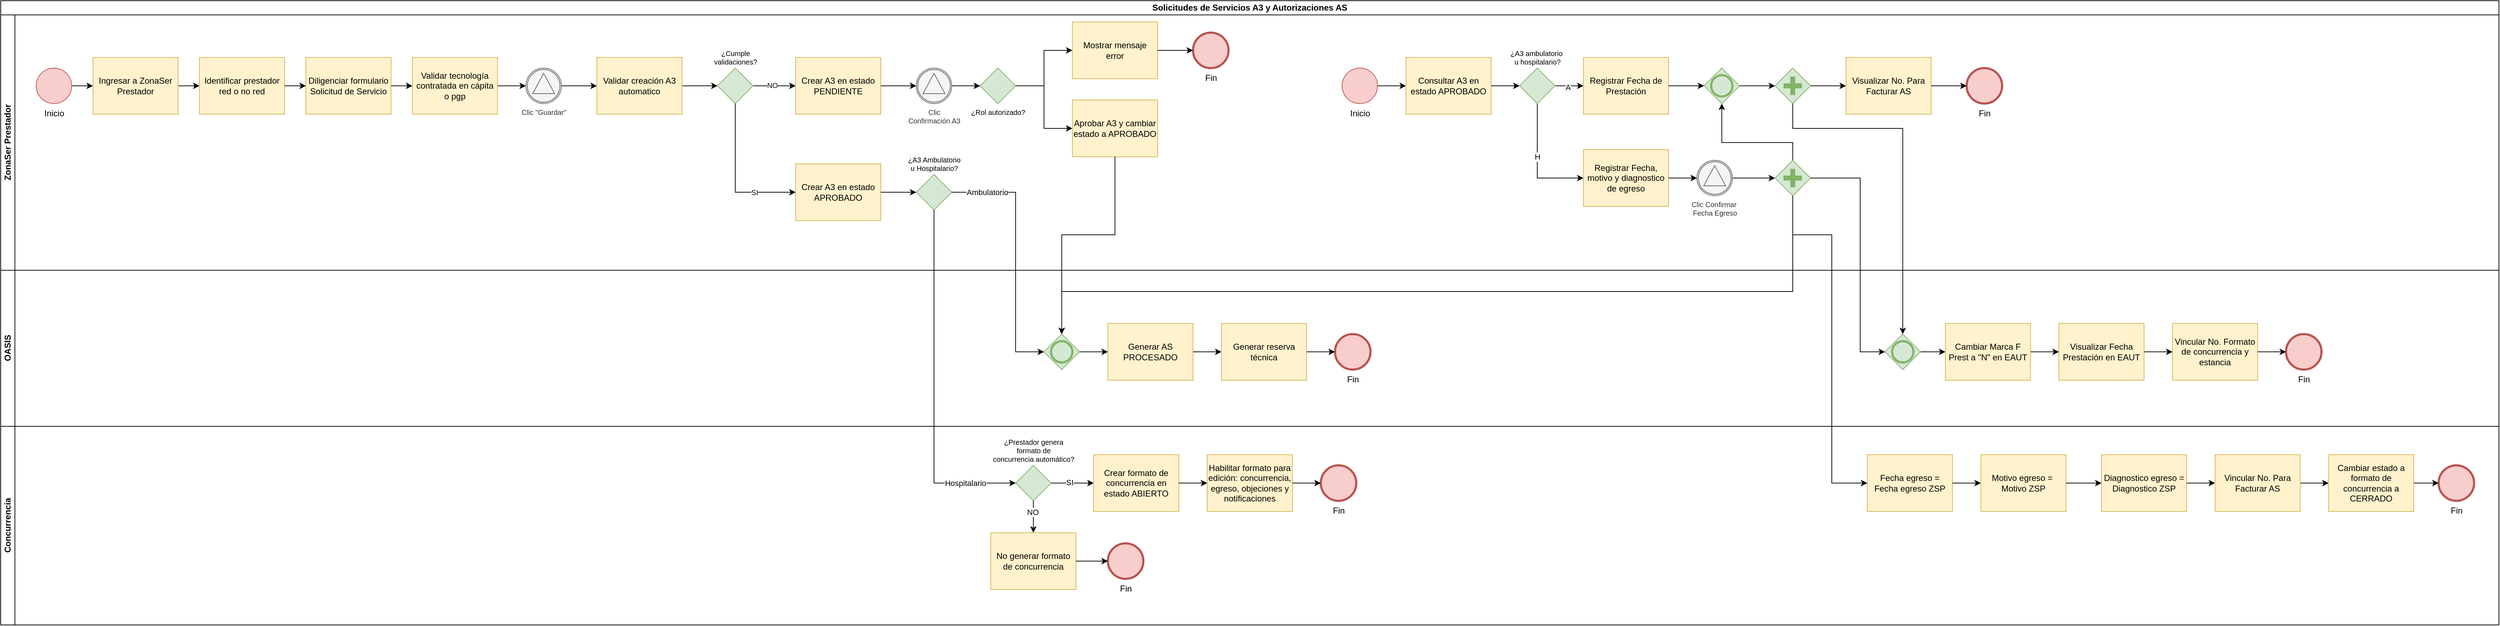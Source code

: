 <mxfile version="26.0.16">
  <diagram name="Página-1" id="qIX7veVQd1s_rR6ofYTU">
    <mxGraphModel dx="1466" dy="494" grid="1" gridSize="10" guides="1" tooltips="1" connect="1" arrows="1" fold="1" page="1" pageScale="1" pageWidth="2910" pageHeight="1030" math="0" shadow="0">
      <root>
        <mxCell id="0" />
        <mxCell id="1" parent="0" />
        <mxCell id="JW_ZT9TwwhXl2gYUWcVb-1" value="Solicitudes de Servicios A3 y Autorizaciones AS" style="swimlane;html=1;childLayout=stackLayout;resizeParent=1;resizeParentMax=0;horizontal=1;startSize=20;horizontalStack=0;whiteSpace=wrap;" parent="1" vertex="1">
          <mxGeometry x="40" y="40" width="3520" height="880" as="geometry" />
        </mxCell>
        <mxCell id="JW_ZT9TwwhXl2gYUWcVb-110" style="edgeStyle=orthogonalEdgeStyle;rounded=0;orthogonalLoop=1;jettySize=auto;html=1;" parent="JW_ZT9TwwhXl2gYUWcVb-1" source="JW_ZT9TwwhXl2gYUWcVb-119" target="JW_ZT9TwwhXl2gYUWcVb-54" edge="1">
          <mxGeometry relative="1" as="geometry">
            <Array as="points">
              <mxPoint x="2525" y="410" />
              <mxPoint x="1495" y="410" />
            </Array>
          </mxGeometry>
        </mxCell>
        <mxCell id="JW_ZT9TwwhXl2gYUWcVb-2" value="ZonaSer Prestador" style="swimlane;html=1;startSize=20;horizontal=0;" parent="JW_ZT9TwwhXl2gYUWcVb-1" vertex="1">
          <mxGeometry y="20" width="3520" height="360" as="geometry" />
        </mxCell>
        <mxCell id="JW_ZT9TwwhXl2gYUWcVb-7" style="edgeStyle=orthogonalEdgeStyle;rounded=0;orthogonalLoop=1;jettySize=auto;html=1;" parent="JW_ZT9TwwhXl2gYUWcVb-2" source="JW_ZT9TwwhXl2gYUWcVb-5" target="JW_ZT9TwwhXl2gYUWcVb-6" edge="1">
          <mxGeometry relative="1" as="geometry" />
        </mxCell>
        <mxCell id="JW_ZT9TwwhXl2gYUWcVb-5" value="Inicio" style="points=[[0.145,0.145,0],[0.5,0,0],[0.855,0.145,0],[1,0.5,0],[0.855,0.855,0],[0.5,1,0],[0.145,0.855,0],[0,0.5,0]];shape=mxgraph.bpmn.event;html=1;verticalLabelPosition=bottom;labelBackgroundColor=#ffffff;verticalAlign=top;align=center;perimeter=ellipsePerimeter;outlineConnect=0;aspect=fixed;outline=standard;symbol=general;fillColor=#f8cecc;strokeColor=#b85450;" parent="JW_ZT9TwwhXl2gYUWcVb-2" vertex="1">
          <mxGeometry x="50" y="75" width="50" height="50" as="geometry" />
        </mxCell>
        <mxCell id="JW_ZT9TwwhXl2gYUWcVb-8" style="edgeStyle=orthogonalEdgeStyle;rounded=0;orthogonalLoop=1;jettySize=auto;html=1;" parent="JW_ZT9TwwhXl2gYUWcVb-2" source="JW_ZT9TwwhXl2gYUWcVb-6" target="JW_ZT9TwwhXl2gYUWcVb-9" edge="1">
          <mxGeometry relative="1" as="geometry">
            <mxPoint x="290" y="100" as="targetPoint" />
          </mxGeometry>
        </mxCell>
        <mxCell id="JW_ZT9TwwhXl2gYUWcVb-6" value="Ingresar a ZonaSer Prestador" style="points=[[0.25,0,0],[0.5,0,0],[0.75,0,0],[1,0.25,0],[1,0.5,0],[1,0.75,0],[0.75,1,0],[0.5,1,0],[0.25,1,0],[0,0.75,0],[0,0.5,0],[0,0.25,0]];shape=mxgraph.bpmn.task2;whiteSpace=wrap;rectStyle=rounded;size=10;html=1;container=1;expand=0;collapsible=0;taskMarker=user;fillColor=#fff2cc;strokeColor=#d6b656;" parent="JW_ZT9TwwhXl2gYUWcVb-2" vertex="1">
          <mxGeometry x="130" y="60" width="120" height="80" as="geometry" />
        </mxCell>
        <UserObject label="Identificar prestador red o no red" link="https://app.diagrams.net/#Hkevinjporto%2FDiagramas-de-procesos%2Fmain%2FVisualizar%20servicios%20en%20ZSS%20para%20prestadores%20con%20marca%20en%20eter.drawio#%7B%22pageId%22%3A%22TRl0oPyITWr-6Asu_PwD%22%7D" linkTarget="_blank" id="JW_ZT9TwwhXl2gYUWcVb-9">
          <mxCell style="points=[[0.25,0,0],[0.5,0,0],[0.75,0,0],[1,0.25,0],[1,0.5,0],[1,0.75,0],[0.75,1,0],[0.5,1,0],[0.25,1,0],[0,0.75,0],[0,0.5,0],[0,0.25,0]];shape=mxgraph.bpmn.task2;whiteSpace=wrap;rectStyle=rounded;size=10;html=1;container=1;expand=0;collapsible=0;taskMarker=abstract;isLoopSub=1;fillColor=#fff2cc;strokeColor=#d6b656;" parent="JW_ZT9TwwhXl2gYUWcVb-2" vertex="1">
            <mxGeometry x="280" y="60" width="120" height="80" as="geometry" />
          </mxCell>
        </UserObject>
        <mxCell id="JW_ZT9TwwhXl2gYUWcVb-13" value="Diligenciar formulario Solicitud de Servicio" style="points=[[0.25,0,0],[0.5,0,0],[0.75,0,0],[1,0.25,0],[1,0.5,0],[1,0.75,0],[0.75,1,0],[0.5,1,0],[0.25,1,0],[0,0.75,0],[0,0.5,0],[0,0.25,0]];shape=mxgraph.bpmn.task2;whiteSpace=wrap;rectStyle=rounded;size=10;html=1;container=1;expand=0;collapsible=0;taskMarker=user;fillColor=#fff2cc;strokeColor=#d6b656;" parent="JW_ZT9TwwhXl2gYUWcVb-2" vertex="1">
          <mxGeometry x="430" y="60" width="120" height="80" as="geometry" />
        </mxCell>
        <mxCell id="JW_ZT9TwwhXl2gYUWcVb-10" style="edgeStyle=orthogonalEdgeStyle;rounded=0;orthogonalLoop=1;jettySize=auto;html=1;" parent="JW_ZT9TwwhXl2gYUWcVb-2" source="JW_ZT9TwwhXl2gYUWcVb-9" target="JW_ZT9TwwhXl2gYUWcVb-13" edge="1">
          <mxGeometry relative="1" as="geometry">
            <mxPoint x="430" y="100" as="targetPoint" />
          </mxGeometry>
        </mxCell>
        <mxCell id="JW_ZT9TwwhXl2gYUWcVb-14" style="edgeStyle=orthogonalEdgeStyle;rounded=0;orthogonalLoop=1;jettySize=auto;html=1;" parent="JW_ZT9TwwhXl2gYUWcVb-2" source="JW_ZT9TwwhXl2gYUWcVb-13" target="JW_ZT9TwwhXl2gYUWcVb-16" edge="1">
          <mxGeometry relative="1" as="geometry">
            <mxPoint x="580" y="100" as="targetPoint" />
          </mxGeometry>
        </mxCell>
        <mxCell id="JW_ZT9TwwhXl2gYUWcVb-18" style="edgeStyle=orthogonalEdgeStyle;rounded=0;orthogonalLoop=1;jettySize=auto;html=1;" parent="JW_ZT9TwwhXl2gYUWcVb-2" source="JW_ZT9TwwhXl2gYUWcVb-16" target="JW_ZT9TwwhXl2gYUWcVb-17" edge="1">
          <mxGeometry relative="1" as="geometry" />
        </mxCell>
        <UserObject label="Validar tecnología contratada en cápita o pgp" link="https://app.diagrams.net/#Hkevinjporto%2FDiagramas-de-procesos%2Fmain%2FValidar%20tecnologia%20contratada%20en%20capita%20o%20pgp.drawio#%7B%22pageId%22%3A%22vuPgtb5DDe-6d6AMIZnv%22%7D" id="JW_ZT9TwwhXl2gYUWcVb-16">
          <mxCell style="points=[[0.25,0,0],[0.5,0,0],[0.75,0,0],[1,0.25,0],[1,0.5,0],[1,0.75,0],[0.75,1,0],[0.5,1,0],[0.25,1,0],[0,0.75,0],[0,0.5,0],[0,0.25,0]];shape=mxgraph.bpmn.task2;whiteSpace=wrap;rectStyle=rounded;size=10;html=1;container=1;expand=0;collapsible=0;taskMarker=abstract;isLoopSub=1;fillColor=#fff2cc;strokeColor=#d6b656;" parent="JW_ZT9TwwhXl2gYUWcVb-2" vertex="1">
            <mxGeometry x="580" y="60" width="120" height="80" as="geometry" />
          </mxCell>
        </UserObject>
        <mxCell id="JW_ZT9TwwhXl2gYUWcVb-82" style="edgeStyle=orthogonalEdgeStyle;rounded=0;orthogonalLoop=1;jettySize=auto;html=1;entryX=0;entryY=0.5;entryDx=0;entryDy=0;entryPerimeter=0;" parent="JW_ZT9TwwhXl2gYUWcVb-2" source="JW_ZT9TwwhXl2gYUWcVb-17" target="JW_ZT9TwwhXl2gYUWcVb-83" edge="1">
          <mxGeometry relative="1" as="geometry">
            <mxPoint x="830" y="100" as="targetPoint" />
          </mxGeometry>
        </mxCell>
        <mxCell id="JW_ZT9TwwhXl2gYUWcVb-17" value="Clic &quot;Guardar&quot;" style="points=[[0.145,0.145,0],[0.5,0,0],[0.855,0.145,0],[1,0.5,0],[0.855,0.855,0],[0.5,1,0],[0.145,0.855,0],[0,0.5,0]];shape=mxgraph.bpmn.event;html=1;verticalLabelPosition=bottom;labelBackgroundColor=#ffffff;verticalAlign=top;align=center;perimeter=ellipsePerimeter;outlineConnect=0;aspect=fixed;outline=catching;symbol=signal;fillColor=#f5f5f5;strokeColor=#666666;fontColor=#333333;fontSize=10;" parent="JW_ZT9TwwhXl2gYUWcVb-2" vertex="1">
          <mxGeometry x="740" y="75" width="50" height="50" as="geometry" />
        </mxCell>
        <mxCell id="JW_ZT9TwwhXl2gYUWcVb-32" style="edgeStyle=orthogonalEdgeStyle;rounded=0;orthogonalLoop=1;jettySize=auto;html=1;fontSize=10;exitX=1;exitY=0.5;exitDx=0;exitDy=0;exitPerimeter=0;" parent="JW_ZT9TwwhXl2gYUWcVb-2" source="JW_ZT9TwwhXl2gYUWcVb-84" target="JW_ZT9TwwhXl2gYUWcVb-38" edge="1">
          <mxGeometry relative="1" as="geometry">
            <mxPoint x="1260" y="100" as="targetPoint" />
            <mxPoint x="1340" y="100" as="sourcePoint" />
          </mxGeometry>
        </mxCell>
        <mxCell id="JW_ZT9TwwhXl2gYUWcVb-35" value="NO" style="edgeLabel;html=1;align=center;verticalAlign=middle;resizable=0;points=[];fontSize=10;" parent="JW_ZT9TwwhXl2gYUWcVb-32" vertex="1" connectable="0">
          <mxGeometry x="-0.104" y="1" relative="1" as="geometry">
            <mxPoint as="offset" />
          </mxGeometry>
        </mxCell>
        <mxCell id="JW_ZT9TwwhXl2gYUWcVb-38" value="Crear A3 en estado PENDIENTE" style="points=[[0.25,0,0],[0.5,0,0],[0.75,0,0],[1,0.25,0],[1,0.5,0],[1,0.75,0],[0.75,1,0],[0.5,1,0],[0.25,1,0],[0,0.75,0],[0,0.5,0],[0,0.25,0]];shape=mxgraph.bpmn.task2;whiteSpace=wrap;rectStyle=rounded;size=10;html=1;container=1;expand=0;collapsible=0;taskMarker=user;fillColor=#fff2cc;strokeColor=#d6b656;" parent="JW_ZT9TwwhXl2gYUWcVb-2" vertex="1">
          <mxGeometry x="1120" y="60" width="120" height="80" as="geometry" />
        </mxCell>
        <mxCell id="JW_ZT9TwwhXl2gYUWcVb-39" value="Crear A3 en estado APROBADO" style="points=[[0.25,0,0],[0.5,0,0],[0.75,0,0],[1,0.25,0],[1,0.5,0],[1,0.75,0],[0.75,1,0],[0.5,1,0],[0.25,1,0],[0,0.75,0],[0,0.5,0],[0,0.25,0]];shape=mxgraph.bpmn.task2;whiteSpace=wrap;rectStyle=rounded;size=10;html=1;container=1;expand=0;collapsible=0;taskMarker=script;fillColor=#fff2cc;strokeColor=#d6b656;" parent="JW_ZT9TwwhXl2gYUWcVb-2" vertex="1">
          <mxGeometry x="1120" y="210" width="120" height="80" as="geometry" />
        </mxCell>
        <mxCell id="JW_ZT9TwwhXl2gYUWcVb-41" value="Clic &lt;br&gt;Confirmación A3" style="points=[[0.145,0.145,0],[0.5,0,0],[0.855,0.145,0],[1,0.5,0],[0.855,0.855,0],[0.5,1,0],[0.145,0.855,0],[0,0.5,0]];shape=mxgraph.bpmn.event;html=1;verticalLabelPosition=bottom;labelBackgroundColor=#ffffff;verticalAlign=top;align=center;perimeter=ellipsePerimeter;outlineConnect=0;aspect=fixed;outline=catching;symbol=signal;fillColor=#f5f5f5;fontColor=#333333;strokeColor=#666666;fontSize=10;" parent="JW_ZT9TwwhXl2gYUWcVb-2" vertex="1">
          <mxGeometry x="1290" y="75" width="50" height="50" as="geometry" />
        </mxCell>
        <mxCell id="JW_ZT9TwwhXl2gYUWcVb-40" style="edgeStyle=orthogonalEdgeStyle;rounded=0;orthogonalLoop=1;jettySize=auto;html=1;" parent="JW_ZT9TwwhXl2gYUWcVb-2" source="JW_ZT9TwwhXl2gYUWcVb-38" target="JW_ZT9TwwhXl2gYUWcVb-41" edge="1">
          <mxGeometry relative="1" as="geometry">
            <mxPoint x="1470" y="100" as="targetPoint" />
          </mxGeometry>
        </mxCell>
        <mxCell id="JW_ZT9TwwhXl2gYUWcVb-43" value="¿A3 Ambulatorio &lt;br&gt;u Hospitalario?" style="points=[[0.25,0.25,0],[0.5,0,0],[0.75,0.25,0],[1,0.5,0],[0.75,0.75,0],[0.5,1,0],[0.25,0.75,0],[0,0.5,0]];shape=mxgraph.bpmn.gateway2;html=1;verticalLabelPosition=top;labelBackgroundColor=#ffffff;verticalAlign=bottom;align=center;perimeter=rhombusPerimeter;outlineConnect=0;outline=none;symbol=none;fillColor=#d5e8d4;strokeColor=#82b366;fontSize=10;labelPosition=center;" parent="JW_ZT9TwwhXl2gYUWcVb-2" vertex="1">
          <mxGeometry x="1290" y="225" width="50" height="50" as="geometry" />
        </mxCell>
        <mxCell id="JW_ZT9TwwhXl2gYUWcVb-42" style="edgeStyle=orthogonalEdgeStyle;rounded=0;orthogonalLoop=1;jettySize=auto;html=1;" parent="JW_ZT9TwwhXl2gYUWcVb-2" source="JW_ZT9TwwhXl2gYUWcVb-39" target="JW_ZT9TwwhXl2gYUWcVb-43" edge="1">
          <mxGeometry relative="1" as="geometry">
            <mxPoint x="1480" y="225" as="targetPoint" />
          </mxGeometry>
        </mxCell>
        <mxCell id="JW_ZT9TwwhXl2gYUWcVb-47" value="Mostrar mensaje error" style="points=[[0.25,0,0],[0.5,0,0],[0.75,0,0],[1,0.25,0],[1,0.5,0],[1,0.75,0],[0.75,1,0],[0.5,1,0],[0.25,1,0],[0,0.75,0],[0,0.5,0],[0,0.25,0]];shape=mxgraph.bpmn.task2;whiteSpace=wrap;rectStyle=rounded;size=10;html=1;container=1;expand=0;collapsible=0;taskMarker=send;fillColor=#fff2cc;strokeColor=#d6b656;" parent="JW_ZT9TwwhXl2gYUWcVb-2" vertex="1">
          <mxGeometry x="1510" y="10" width="120" height="80" as="geometry" />
        </mxCell>
        <mxCell id="JW_ZT9TwwhXl2gYUWcVb-50" value="Aprobar A3 y cambiar estado a APROBADO" style="points=[[0.25,0,0],[0.5,0,0],[0.75,0,0],[1,0.25,0],[1,0.5,0],[1,0.75,0],[0.75,1,0],[0.5,1,0],[0.25,1,0],[0,0.75,0],[0,0.5,0],[0,0.25,0]];shape=mxgraph.bpmn.task2;whiteSpace=wrap;rectStyle=rounded;size=10;html=1;container=1;expand=0;collapsible=0;taskMarker=script;fillColor=#fff2cc;strokeColor=#d6b656;" parent="JW_ZT9TwwhXl2gYUWcVb-2" vertex="1">
          <mxGeometry x="1510" y="120" width="120" height="80" as="geometry" />
        </mxCell>
        <mxCell id="JW_ZT9TwwhXl2gYUWcVb-49" value="Fin" style="points=[[0.145,0.145,0],[0.5,0,0],[0.855,0.145,0],[1,0.5,0],[0.855,0.855,0],[0.5,1,0],[0.145,0.855,0],[0,0.5,0]];shape=mxgraph.bpmn.event;html=1;verticalLabelPosition=bottom;labelBackgroundColor=#ffffff;verticalAlign=top;align=center;perimeter=ellipsePerimeter;outlineConnect=0;aspect=fixed;outline=end;symbol=terminate2;fillColor=#f8cecc;strokeColor=#b85450;" parent="JW_ZT9TwwhXl2gYUWcVb-2" vertex="1">
          <mxGeometry x="1680" y="25" width="50" height="50" as="geometry" />
        </mxCell>
        <mxCell id="JW_ZT9TwwhXl2gYUWcVb-48" style="edgeStyle=orthogonalEdgeStyle;rounded=0;orthogonalLoop=1;jettySize=auto;html=1;" parent="JW_ZT9TwwhXl2gYUWcVb-2" source="JW_ZT9TwwhXl2gYUWcVb-47" target="JW_ZT9TwwhXl2gYUWcVb-49" edge="1">
          <mxGeometry relative="1" as="geometry">
            <mxPoint x="1810" y="50" as="targetPoint" />
          </mxGeometry>
        </mxCell>
        <mxCell id="JW_ZT9TwwhXl2gYUWcVb-96" style="edgeStyle=orthogonalEdgeStyle;rounded=0;orthogonalLoop=1;jettySize=auto;html=1;" parent="JW_ZT9TwwhXl2gYUWcVb-2" source="JW_ZT9TwwhXl2gYUWcVb-76" target="JW_ZT9TwwhXl2gYUWcVb-95" edge="1">
          <mxGeometry relative="1" as="geometry" />
        </mxCell>
        <mxCell id="JW_ZT9TwwhXl2gYUWcVb-76" value="Inicio" style="points=[[0.145,0.145,0],[0.5,0,0],[0.855,0.145,0],[1,0.5,0],[0.855,0.855,0],[0.5,1,0],[0.145,0.855,0],[0,0.5,0]];shape=mxgraph.bpmn.event;html=1;verticalLabelPosition=bottom;labelBackgroundColor=#ffffff;verticalAlign=top;align=center;perimeter=ellipsePerimeter;outlineConnect=0;aspect=fixed;outline=standard;symbol=general;fillColor=#f8cecc;strokeColor=#b85450;" parent="JW_ZT9TwwhXl2gYUWcVb-2" vertex="1">
          <mxGeometry x="1890" y="75" width="50" height="50" as="geometry" />
        </mxCell>
        <mxCell id="JW_ZT9TwwhXl2gYUWcVb-45" value="¿Rol autorizado?" style="points=[[0.25,0.25,0],[0.5,0,0],[0.75,0.25,0],[1,0.5,0],[0.75,0.75,0],[0.5,1,0],[0.25,0.75,0],[0,0.5,0]];shape=mxgraph.bpmn.gateway2;html=1;verticalLabelPosition=bottom;labelBackgroundColor=#ffffff;verticalAlign=top;align=center;perimeter=rhombusPerimeter;outlineConnect=0;outline=none;symbol=none;fillColor=#d5e8d4;strokeColor=#82b366;fontSize=10;labelPosition=center;" parent="JW_ZT9TwwhXl2gYUWcVb-2" vertex="1">
          <mxGeometry x="1380" y="75" width="50" height="50" as="geometry" />
        </mxCell>
        <mxCell id="JW_ZT9TwwhXl2gYUWcVb-46" style="edgeStyle=orthogonalEdgeStyle;rounded=0;orthogonalLoop=1;jettySize=auto;html=1;" parent="JW_ZT9TwwhXl2gYUWcVb-2" source="JW_ZT9TwwhXl2gYUWcVb-45" target="JW_ZT9TwwhXl2gYUWcVb-47" edge="1">
          <mxGeometry relative="1" as="geometry">
            <mxPoint x="1670" y="40" as="targetPoint" />
          </mxGeometry>
        </mxCell>
        <mxCell id="JW_ZT9TwwhXl2gYUWcVb-44" style="edgeStyle=orthogonalEdgeStyle;rounded=0;orthogonalLoop=1;jettySize=auto;html=1;" parent="JW_ZT9TwwhXl2gYUWcVb-2" source="JW_ZT9TwwhXl2gYUWcVb-41" target="JW_ZT9TwwhXl2gYUWcVb-45" edge="1">
          <mxGeometry relative="1" as="geometry">
            <mxPoint x="1550" y="100" as="targetPoint" />
          </mxGeometry>
        </mxCell>
        <mxCell id="JW_ZT9TwwhXl2gYUWcVb-51" style="edgeStyle=orthogonalEdgeStyle;rounded=0;orthogonalLoop=1;jettySize=auto;html=1;entryX=0;entryY=0.5;entryDx=0;entryDy=0;entryPerimeter=0;" parent="JW_ZT9TwwhXl2gYUWcVb-2" source="JW_ZT9TwwhXl2gYUWcVb-45" target="JW_ZT9TwwhXl2gYUWcVb-50" edge="1">
          <mxGeometry relative="1" as="geometry" />
        </mxCell>
        <mxCell id="JW_ZT9TwwhXl2gYUWcVb-85" style="edgeStyle=orthogonalEdgeStyle;rounded=0;orthogonalLoop=1;jettySize=auto;html=1;" parent="JW_ZT9TwwhXl2gYUWcVb-2" source="JW_ZT9TwwhXl2gYUWcVb-83" target="JW_ZT9TwwhXl2gYUWcVb-84" edge="1">
          <mxGeometry relative="1" as="geometry" />
        </mxCell>
        <UserObject label="Validar creación A3 automatico" link="https://app.diagrams.net/#Hkevinjporto%2FDiagramas-de-procesos%2Fmain%2FValidar%20condiciones%20para%20crear%20A3%20automatico.drawio#%7B%22pageId%22%3A%22XB4Z8zkzqnux2oW8rPwN%22%7D" id="JW_ZT9TwwhXl2gYUWcVb-83">
          <mxCell style="points=[[0.25,0,0],[0.5,0,0],[0.75,0,0],[1,0.25,0],[1,0.5,0],[1,0.75,0],[0.75,1,0],[0.5,1,0],[0.25,1,0],[0,0.75,0],[0,0.5,0],[0,0.25,0]];shape=mxgraph.bpmn.task2;whiteSpace=wrap;rectStyle=rounded;size=10;html=1;container=1;expand=0;collapsible=0;taskMarker=abstract;isLoopSub=1;fillColor=#fff2cc;strokeColor=#d6b656;" parent="JW_ZT9TwwhXl2gYUWcVb-2" vertex="1">
            <mxGeometry x="840" y="60" width="120" height="80" as="geometry" />
          </mxCell>
        </UserObject>
        <mxCell id="JW_ZT9TwwhXl2gYUWcVb-84" value="¿Cumple &lt;br&gt;validaciones?" style="points=[[0.25,0.25,0],[0.5,0,0],[0.75,0.25,0],[1,0.5,0],[0.75,0.75,0],[0.5,1,0],[0.25,0.75,0],[0,0.5,0]];shape=mxgraph.bpmn.gateway2;html=1;verticalLabelPosition=top;labelBackgroundColor=#ffffff;verticalAlign=bottom;align=center;perimeter=rhombusPerimeter;outlineConnect=0;outline=none;symbol=none;fillColor=#d5e8d4;strokeColor=#82b366;labelPosition=center;fontSize=10;" parent="JW_ZT9TwwhXl2gYUWcVb-2" vertex="1">
          <mxGeometry x="1010" y="75" width="50" height="50" as="geometry" />
        </mxCell>
        <mxCell id="JW_ZT9TwwhXl2gYUWcVb-86" style="edgeStyle=orthogonalEdgeStyle;rounded=0;orthogonalLoop=1;jettySize=auto;html=1;entryX=0;entryY=0.5;entryDx=0;entryDy=0;entryPerimeter=0;" parent="JW_ZT9TwwhXl2gYUWcVb-2" source="JW_ZT9TwwhXl2gYUWcVb-84" target="JW_ZT9TwwhXl2gYUWcVb-39" edge="1">
          <mxGeometry relative="1" as="geometry">
            <Array as="points">
              <mxPoint x="1035" y="250" />
            </Array>
          </mxGeometry>
        </mxCell>
        <mxCell id="JW_ZT9TwwhXl2gYUWcVb-87" value="SI" style="edgeLabel;html=1;align=center;verticalAlign=middle;resizable=0;points=[];fontSize=10;" parent="JW_ZT9TwwhXl2gYUWcVb-86" vertex="1" connectable="0">
          <mxGeometry x="0.274" relative="1" as="geometry">
            <mxPoint x="18" as="offset" />
          </mxGeometry>
        </mxCell>
        <mxCell id="JW_ZT9TwwhXl2gYUWcVb-95" value="Consultar A3 en estado APROBADO" style="points=[[0.25,0,0],[0.5,0,0],[0.75,0,0],[1,0.25,0],[1,0.5,0],[1,0.75,0],[0.75,1,0],[0.5,1,0],[0.25,1,0],[0,0.75,0],[0,0.5,0],[0,0.25,0]];shape=mxgraph.bpmn.task2;whiteSpace=wrap;rectStyle=rounded;size=10;html=1;container=1;expand=0;collapsible=0;taskMarker=user;fillColor=#fff2cc;strokeColor=#d6b656;" parent="JW_ZT9TwwhXl2gYUWcVb-2" vertex="1">
          <mxGeometry x="1980" y="60" width="120" height="80" as="geometry" />
        </mxCell>
        <mxCell id="JW_ZT9TwwhXl2gYUWcVb-102" style="edgeStyle=orthogonalEdgeStyle;rounded=0;orthogonalLoop=1;jettySize=auto;html=1;" parent="JW_ZT9TwwhXl2gYUWcVb-2" source="JW_ZT9TwwhXl2gYUWcVb-101" target="JW_ZT9TwwhXl2gYUWcVb-106" edge="1">
          <mxGeometry relative="1" as="geometry">
            <mxPoint x="2370" y="100" as="targetPoint" />
          </mxGeometry>
        </mxCell>
        <mxCell id="JW_ZT9TwwhXl2gYUWcVb-103" value="A" style="edgeLabel;html=1;align=center;verticalAlign=middle;resizable=0;points=[];" parent="JW_ZT9TwwhXl2gYUWcVb-102" vertex="1" connectable="0">
          <mxGeometry x="-0.106" y="-2" relative="1" as="geometry">
            <mxPoint as="offset" />
          </mxGeometry>
        </mxCell>
        <mxCell id="JW_ZT9TwwhXl2gYUWcVb-104" style="edgeStyle=orthogonalEdgeStyle;rounded=0;orthogonalLoop=1;jettySize=auto;html=1;entryX=0;entryY=0.5;entryDx=0;entryDy=0;entryPerimeter=0;" parent="JW_ZT9TwwhXl2gYUWcVb-2" source="JW_ZT9TwwhXl2gYUWcVb-101" target="JW_ZT9TwwhXl2gYUWcVb-107" edge="1">
          <mxGeometry relative="1" as="geometry">
            <mxPoint x="2265" y="200" as="targetPoint" />
            <Array as="points">
              <mxPoint x="2165" y="230" />
            </Array>
          </mxGeometry>
        </mxCell>
        <mxCell id="JW_ZT9TwwhXl2gYUWcVb-105" value="H" style="edgeLabel;html=1;align=center;verticalAlign=middle;resizable=0;points=[];" parent="JW_ZT9TwwhXl2gYUWcVb-104" vertex="1" connectable="0">
          <mxGeometry x="-0.126" relative="1" as="geometry">
            <mxPoint as="offset" />
          </mxGeometry>
        </mxCell>
        <mxCell id="JW_ZT9TwwhXl2gYUWcVb-101" value="¿A3 ambulatorio&amp;nbsp;&lt;div&gt;u hospitalario?&lt;/div&gt;" style="points=[[0.25,0.25,0],[0.5,0,0],[0.75,0.25,0],[1,0.5,0],[0.75,0.75,0],[0.5,1,0],[0.25,0.75,0],[0,0.5,0]];shape=mxgraph.bpmn.gateway2;html=1;verticalLabelPosition=top;labelBackgroundColor=#ffffff;verticalAlign=bottom;align=center;perimeter=rhombusPerimeter;outlineConnect=0;outline=none;symbol=none;fillColor=#d5e8d4;strokeColor=#82b366;fontSize=10;labelPosition=center;" parent="JW_ZT9TwwhXl2gYUWcVb-2" vertex="1">
          <mxGeometry x="2140" y="75" width="50" height="50" as="geometry" />
        </mxCell>
        <mxCell id="JW_ZT9TwwhXl2gYUWcVb-100" style="edgeStyle=orthogonalEdgeStyle;rounded=0;orthogonalLoop=1;jettySize=auto;html=1;" parent="JW_ZT9TwwhXl2gYUWcVb-2" source="JW_ZT9TwwhXl2gYUWcVb-95" target="JW_ZT9TwwhXl2gYUWcVb-101" edge="1">
          <mxGeometry relative="1" as="geometry">
            <mxPoint x="2230" y="100" as="targetPoint" />
          </mxGeometry>
        </mxCell>
        <mxCell id="JW_ZT9TwwhXl2gYUWcVb-106" value="Registrar Fecha de Prestación" style="points=[[0.25,0,0],[0.5,0,0],[0.75,0,0],[1,0.25,0],[1,0.5,0],[1,0.75,0],[0.75,1,0],[0.5,1,0],[0.25,1,0],[0,0.75,0],[0,0.5,0],[0,0.25,0]];shape=mxgraph.bpmn.task2;whiteSpace=wrap;rectStyle=rounded;size=10;html=1;container=1;expand=0;collapsible=0;taskMarker=user;fillColor=#fff2cc;strokeColor=#d6b656;" parent="JW_ZT9TwwhXl2gYUWcVb-2" vertex="1">
          <mxGeometry x="2230" y="60" width="120" height="80" as="geometry" />
        </mxCell>
        <mxCell id="JW_ZT9TwwhXl2gYUWcVb-107" value="Registrar Fecha, motivo y diagnostico de egreso" style="points=[[0.25,0,0],[0.5,0,0],[0.75,0,0],[1,0.25,0],[1,0.5,0],[1,0.75,0],[0.75,1,0],[0.5,1,0],[0.25,1,0],[0,0.75,0],[0,0.5,0],[0,0.25,0]];shape=mxgraph.bpmn.task2;whiteSpace=wrap;rectStyle=rounded;size=10;html=1;container=1;expand=0;collapsible=0;taskMarker=user;fillColor=#fff2cc;strokeColor=#d6b656;" parent="JW_ZT9TwwhXl2gYUWcVb-2" vertex="1">
          <mxGeometry x="2230" y="190" width="120" height="80" as="geometry" />
        </mxCell>
        <mxCell id="JW_ZT9TwwhXl2gYUWcVb-120" style="edgeStyle=orthogonalEdgeStyle;rounded=0;orthogonalLoop=1;jettySize=auto;html=1;" parent="JW_ZT9TwwhXl2gYUWcVb-2" source="JW_ZT9TwwhXl2gYUWcVb-109" target="JW_ZT9TwwhXl2gYUWcVb-119" edge="1">
          <mxGeometry relative="1" as="geometry" />
        </mxCell>
        <mxCell id="JW_ZT9TwwhXl2gYUWcVb-109" value="Clic Confirmar&amp;nbsp;&lt;div&gt;Fecha Egreso&lt;/div&gt;" style="points=[[0.145,0.145,0],[0.5,0,0],[0.855,0.145,0],[1,0.5,0],[0.855,0.855,0],[0.5,1,0],[0.145,0.855,0],[0,0.5,0]];shape=mxgraph.bpmn.event;html=1;verticalLabelPosition=bottom;labelBackgroundColor=#ffffff;verticalAlign=top;align=center;perimeter=ellipsePerimeter;outlineConnect=0;aspect=fixed;outline=catching;symbol=signal;fillColor=#f5f5f5;fontColor=#333333;strokeColor=#666666;fontSize=10;" parent="JW_ZT9TwwhXl2gYUWcVb-2" vertex="1">
          <mxGeometry x="2390" y="205" width="50" height="50" as="geometry" />
        </mxCell>
        <mxCell id="JW_ZT9TwwhXl2gYUWcVb-108" style="edgeStyle=orthogonalEdgeStyle;rounded=0;orthogonalLoop=1;jettySize=auto;html=1;" parent="JW_ZT9TwwhXl2gYUWcVb-2" source="JW_ZT9TwwhXl2gYUWcVb-107" target="JW_ZT9TwwhXl2gYUWcVb-109" edge="1">
          <mxGeometry relative="1" as="geometry">
            <mxPoint x="2520" y="210" as="targetPoint" />
          </mxGeometry>
        </mxCell>
        <mxCell id="JW_ZT9TwwhXl2gYUWcVb-112" value="" style="points=[[0.25,0.25,0],[0.5,0,0],[0.75,0.25,0],[1,0.5,0],[0.75,0.75,0],[0.5,1,0],[0.25,0.75,0],[0,0.5,0]];shape=mxgraph.bpmn.gateway2;html=1;verticalLabelPosition=bottom;labelBackgroundColor=#ffffff;verticalAlign=top;align=center;perimeter=rhombusPerimeter;outlineConnect=0;outline=end;symbol=general;fillColor=#d5e8d4;strokeColor=#82b366;" parent="JW_ZT9TwwhXl2gYUWcVb-2" vertex="1">
          <mxGeometry x="2400" y="75" width="50" height="50" as="geometry" />
        </mxCell>
        <mxCell id="JW_ZT9TwwhXl2gYUWcVb-111" style="edgeStyle=orthogonalEdgeStyle;rounded=0;orthogonalLoop=1;jettySize=auto;html=1;" parent="JW_ZT9TwwhXl2gYUWcVb-2" source="JW_ZT9TwwhXl2gYUWcVb-106" target="JW_ZT9TwwhXl2gYUWcVb-112" edge="1">
          <mxGeometry relative="1" as="geometry">
            <mxPoint x="2410" y="100" as="targetPoint" />
          </mxGeometry>
        </mxCell>
        <mxCell id="JW_ZT9TwwhXl2gYUWcVb-135" style="edgeStyle=orthogonalEdgeStyle;rounded=0;orthogonalLoop=1;jettySize=auto;html=1;" parent="JW_ZT9TwwhXl2gYUWcVb-2" source="JW_ZT9TwwhXl2gYUWcVb-119" target="JW_ZT9TwwhXl2gYUWcVb-112" edge="1">
          <mxGeometry relative="1" as="geometry">
            <Array as="points">
              <mxPoint x="2525" y="180" />
              <mxPoint x="2425" y="180" />
            </Array>
          </mxGeometry>
        </mxCell>
        <mxCell id="JW_ZT9TwwhXl2gYUWcVb-119" value="" style="points=[[0.25,0.25,0],[0.5,0,0],[0.75,0.25,0],[1,0.5,0],[0.75,0.75,0],[0.5,1,0],[0.25,0.75,0],[0,0.5,0]];shape=mxgraph.bpmn.gateway2;html=1;verticalLabelPosition=bottom;labelBackgroundColor=#ffffff;verticalAlign=top;align=center;perimeter=rhombusPerimeter;outlineConnect=0;outline=none;symbol=none;gwType=parallel;fillColor=#d5e8d4;strokeColor=#82b366;" parent="JW_ZT9TwwhXl2gYUWcVb-2" vertex="1">
          <mxGeometry x="2500" y="205" width="50" height="50" as="geometry" />
        </mxCell>
        <mxCell id="JW_ZT9TwwhXl2gYUWcVb-134" value="Visualizar No. Para Facturar AS" style="points=[[0.25,0,0],[0.5,0,0],[0.75,0,0],[1,0.25,0],[1,0.5,0],[1,0.75,0],[0.75,1,0],[0.5,1,0],[0.25,1,0],[0,0.75,0],[0,0.5,0],[0,0.25,0]];shape=mxgraph.bpmn.task2;whiteSpace=wrap;rectStyle=rounded;size=10;html=1;container=1;expand=0;collapsible=0;taskMarker=script;fillColor=#fff2cc;strokeColor=#d6b656;" parent="JW_ZT9TwwhXl2gYUWcVb-2" vertex="1">
          <mxGeometry x="2600" y="60" width="120" height="80" as="geometry" />
        </mxCell>
        <mxCell id="JW_ZT9TwwhXl2gYUWcVb-133" style="edgeStyle=orthogonalEdgeStyle;rounded=0;orthogonalLoop=1;jettySize=auto;html=1;" parent="JW_ZT9TwwhXl2gYUWcVb-2" source="JW_ZT9TwwhXl2gYUWcVb-112" target="JW_ZT9TwwhXl2gYUWcVb-136" edge="1">
          <mxGeometry relative="1" as="geometry">
            <mxPoint x="2700" y="100" as="targetPoint" />
          </mxGeometry>
        </mxCell>
        <mxCell id="JW_ZT9TwwhXl2gYUWcVb-137" style="edgeStyle=orthogonalEdgeStyle;rounded=0;orthogonalLoop=1;jettySize=auto;html=1;" parent="JW_ZT9TwwhXl2gYUWcVb-2" source="JW_ZT9TwwhXl2gYUWcVb-136" target="JW_ZT9TwwhXl2gYUWcVb-134" edge="1">
          <mxGeometry relative="1" as="geometry" />
        </mxCell>
        <mxCell id="JW_ZT9TwwhXl2gYUWcVb-136" value="" style="points=[[0.25,0.25,0],[0.5,0,0],[0.75,0.25,0],[1,0.5,0],[0.75,0.75,0],[0.5,1,0],[0.25,0.75,0],[0,0.5,0]];shape=mxgraph.bpmn.gateway2;html=1;verticalLabelPosition=bottom;labelBackgroundColor=#ffffff;verticalAlign=top;align=center;perimeter=rhombusPerimeter;outlineConnect=0;outline=none;symbol=none;gwType=parallel;fillColor=#d5e8d4;strokeColor=#82b366;" parent="JW_ZT9TwwhXl2gYUWcVb-2" vertex="1">
          <mxGeometry x="2500" y="75" width="50" height="50" as="geometry" />
        </mxCell>
        <mxCell id="JW_ZT9TwwhXl2gYUWcVb-146" value="Fin" style="points=[[0.145,0.145,0],[0.5,0,0],[0.855,0.145,0],[1,0.5,0],[0.855,0.855,0],[0.5,1,0],[0.145,0.855,0],[0,0.5,0]];shape=mxgraph.bpmn.event;html=1;verticalLabelPosition=bottom;labelBackgroundColor=#ffffff;verticalAlign=top;align=center;perimeter=ellipsePerimeter;outlineConnect=0;aspect=fixed;outline=end;symbol=terminate2;fillColor=#f8cecc;strokeColor=#b85450;" parent="JW_ZT9TwwhXl2gYUWcVb-2" vertex="1">
          <mxGeometry x="2770" y="75" width="50" height="50" as="geometry" />
        </mxCell>
        <mxCell id="JW_ZT9TwwhXl2gYUWcVb-145" style="edgeStyle=orthogonalEdgeStyle;rounded=0;orthogonalLoop=1;jettySize=auto;html=1;" parent="JW_ZT9TwwhXl2gYUWcVb-2" source="JW_ZT9TwwhXl2gYUWcVb-134" target="JW_ZT9TwwhXl2gYUWcVb-146" edge="1">
          <mxGeometry relative="1" as="geometry">
            <mxPoint x="2770" y="100" as="targetPoint" />
          </mxGeometry>
        </mxCell>
        <mxCell id="JW_ZT9TwwhXl2gYUWcVb-3" value="OASIS" style="swimlane;html=1;startSize=20;horizontal=0;" parent="JW_ZT9TwwhXl2gYUWcVb-1" vertex="1">
          <mxGeometry y="380" width="3520" height="220" as="geometry" />
        </mxCell>
        <mxCell id="JW_ZT9TwwhXl2gYUWcVb-53" value="Generar AS PROCESADO" style="points=[[0.25,0,0],[0.5,0,0],[0.75,0,0],[1,0.25,0],[1,0.5,0],[1,0.75,0],[0.75,1,0],[0.5,1,0],[0.25,1,0],[0,0.75,0],[0,0.5,0],[0,0.25,0]];shape=mxgraph.bpmn.task2;whiteSpace=wrap;rectStyle=rounded;size=10;html=1;container=1;expand=0;collapsible=0;taskMarker=script;fillColor=#fff2cc;strokeColor=#d6b656;" parent="JW_ZT9TwwhXl2gYUWcVb-3" vertex="1">
          <mxGeometry x="1560" y="75" width="120" height="80" as="geometry" />
        </mxCell>
        <mxCell id="JW_ZT9TwwhXl2gYUWcVb-56" style="edgeStyle=orthogonalEdgeStyle;rounded=0;orthogonalLoop=1;jettySize=auto;html=1;" parent="JW_ZT9TwwhXl2gYUWcVb-3" source="JW_ZT9TwwhXl2gYUWcVb-54" target="JW_ZT9TwwhXl2gYUWcVb-53" edge="1">
          <mxGeometry relative="1" as="geometry" />
        </mxCell>
        <mxCell id="JW_ZT9TwwhXl2gYUWcVb-54" value="" style="points=[[0.25,0.25,0],[0.5,0,0],[0.75,0.25,0],[1,0.5,0],[0.75,0.75,0],[0.5,1,0],[0.25,0.75,0],[0,0.5,0]];shape=mxgraph.bpmn.gateway2;html=1;verticalLabelPosition=bottom;labelBackgroundColor=#ffffff;verticalAlign=top;align=center;perimeter=rhombusPerimeter;outlineConnect=0;outline=end;symbol=general;fillColor=#d5e8d4;strokeColor=#82b366;" parent="JW_ZT9TwwhXl2gYUWcVb-3" vertex="1">
          <mxGeometry x="1470" y="90" width="50" height="50" as="geometry" />
        </mxCell>
        <mxCell id="JW_ZT9TwwhXl2gYUWcVb-59" style="edgeStyle=orthogonalEdgeStyle;rounded=0;orthogonalLoop=1;jettySize=auto;html=1;" parent="JW_ZT9TwwhXl2gYUWcVb-3" source="JW_ZT9TwwhXl2gYUWcVb-53" target="JW_ZT9TwwhXl2gYUWcVb-93" edge="1">
          <mxGeometry relative="1" as="geometry">
            <mxPoint x="1720" y="70" as="targetPoint" />
          </mxGeometry>
        </mxCell>
        <UserObject label="Generar reserva técnica" link="https://app.diagrams.net/#Hkevinjporto%2FDiagramas-de-procesos%2Fmain%2FProceso%20reserva%20t%C3%A9cnica.drawio#%7B%22pageId%22%3A%22OOA_6IZKtUR3cF3tt41C%22%7D" id="JW_ZT9TwwhXl2gYUWcVb-93">
          <mxCell style="points=[[0.25,0,0],[0.5,0,0],[0.75,0,0],[1,0.25,0],[1,0.5,0],[1,0.75,0],[0.75,1,0],[0.5,1,0],[0.25,1,0],[0,0.75,0],[0,0.5,0],[0,0.25,0]];shape=mxgraph.bpmn.task2;whiteSpace=wrap;rectStyle=rounded;size=10;html=1;container=1;expand=0;collapsible=0;taskMarker=abstract;isLoopSub=1;fillColor=#fff2cc;strokeColor=#d6b656;" parent="JW_ZT9TwwhXl2gYUWcVb-3" vertex="1">
            <mxGeometry x="1720" y="75" width="120" height="80" as="geometry" />
          </mxCell>
        </UserObject>
        <mxCell id="JW_ZT9TwwhXl2gYUWcVb-118" value="Fin" style="points=[[0.145,0.145,0],[0.5,0,0],[0.855,0.145,0],[1,0.5,0],[0.855,0.855,0],[0.5,1,0],[0.145,0.855,0],[0,0.5,0]];shape=mxgraph.bpmn.event;html=1;verticalLabelPosition=bottom;labelBackgroundColor=#ffffff;verticalAlign=top;align=center;perimeter=ellipsePerimeter;outlineConnect=0;aspect=fixed;outline=end;symbol=terminate2;fillColor=#f8cecc;strokeColor=#b85450;" parent="JW_ZT9TwwhXl2gYUWcVb-3" vertex="1">
          <mxGeometry x="1880" y="90" width="50" height="50" as="geometry" />
        </mxCell>
        <mxCell id="JW_ZT9TwwhXl2gYUWcVb-94" style="edgeStyle=orthogonalEdgeStyle;rounded=0;orthogonalLoop=1;jettySize=auto;html=1;" parent="JW_ZT9TwwhXl2gYUWcVb-3" source="JW_ZT9TwwhXl2gYUWcVb-93" target="JW_ZT9TwwhXl2gYUWcVb-118" edge="1">
          <mxGeometry relative="1" as="geometry">
            <mxPoint x="1870" y="70" as="targetPoint" />
          </mxGeometry>
        </mxCell>
        <mxCell id="JW_ZT9TwwhXl2gYUWcVb-141" value="Visualizar Fecha Prestación en EAUT" style="points=[[0.25,0,0],[0.5,0,0],[0.75,0,0],[1,0.25,0],[1,0.5,0],[1,0.75,0],[0.75,1,0],[0.5,1,0],[0.25,1,0],[0,0.75,0],[0,0.5,0],[0,0.25,0]];shape=mxgraph.bpmn.task2;whiteSpace=wrap;rectStyle=rounded;size=10;html=1;container=1;expand=0;collapsible=0;taskMarker=script;fillColor=#fff2cc;strokeColor=#d6b656;" parent="JW_ZT9TwwhXl2gYUWcVb-3" vertex="1">
          <mxGeometry x="2900" y="75" width="120" height="80" as="geometry" />
        </mxCell>
        <mxCell id="JW_ZT9TwwhXl2gYUWcVb-140" style="edgeStyle=orthogonalEdgeStyle;rounded=0;orthogonalLoop=1;jettySize=auto;html=1;" parent="JW_ZT9TwwhXl2gYUWcVb-3" source="JW_ZT9TwwhXl2gYUWcVb-139" target="JW_ZT9TwwhXl2gYUWcVb-141" edge="1">
          <mxGeometry relative="1" as="geometry">
            <mxPoint x="2890" y="120" as="targetPoint" />
          </mxGeometry>
        </mxCell>
        <mxCell id="JW_ZT9TwwhXl2gYUWcVb-139" value="Cambiar Marca F Prest a &quot;N&quot; en EAUT" style="points=[[0.25,0,0],[0.5,0,0],[0.75,0,0],[1,0.25,0],[1,0.5,0],[1,0.75,0],[0.75,1,0],[0.5,1,0],[0.25,1,0],[0,0.75,0],[0,0.5,0],[0,0.25,0]];shape=mxgraph.bpmn.task2;whiteSpace=wrap;rectStyle=rounded;size=10;html=1;container=1;expand=0;collapsible=0;taskMarker=script;fillColor=#fff2cc;strokeColor=#d6b656;" parent="JW_ZT9TwwhXl2gYUWcVb-3" vertex="1">
          <mxGeometry x="2740" y="75" width="120" height="80" as="geometry" />
        </mxCell>
        <mxCell id="JW_ZT9TwwhXl2gYUWcVb-143" style="edgeStyle=orthogonalEdgeStyle;rounded=0;orthogonalLoop=1;jettySize=auto;html=1;" parent="JW_ZT9TwwhXl2gYUWcVb-3" source="JW_ZT9TwwhXl2gYUWcVb-142" target="JW_ZT9TwwhXl2gYUWcVb-139" edge="1">
          <mxGeometry relative="1" as="geometry" />
        </mxCell>
        <mxCell id="JW_ZT9TwwhXl2gYUWcVb-142" value="" style="points=[[0.25,0.25,0],[0.5,0,0],[0.75,0.25,0],[1,0.5,0],[0.75,0.75,0],[0.5,1,0],[0.25,0.75,0],[0,0.5,0]];shape=mxgraph.bpmn.gateway2;html=1;verticalLabelPosition=bottom;labelBackgroundColor=#ffffff;verticalAlign=top;align=center;perimeter=rhombusPerimeter;outlineConnect=0;outline=end;symbol=general;fillColor=#d5e8d4;strokeColor=#82b366;" parent="JW_ZT9TwwhXl2gYUWcVb-3" vertex="1">
          <mxGeometry x="2655" y="90" width="50" height="50" as="geometry" />
        </mxCell>
        <mxCell id="JW_ZT9TwwhXl2gYUWcVb-148" value="Vincular No. Formato de concurrencia y estancia" style="points=[[0.25,0,0],[0.5,0,0],[0.75,0,0],[1,0.25,0],[1,0.5,0],[1,0.75,0],[0.75,1,0],[0.5,1,0],[0.25,1,0],[0,0.75,0],[0,0.5,0],[0,0.25,0]];shape=mxgraph.bpmn.task2;whiteSpace=wrap;rectStyle=rounded;size=10;html=1;container=1;expand=0;collapsible=0;taskMarker=script;fillColor=#fff2cc;strokeColor=#d6b656;" parent="JW_ZT9TwwhXl2gYUWcVb-3" vertex="1">
          <mxGeometry x="3060" y="75" width="120" height="80" as="geometry" />
        </mxCell>
        <mxCell id="JW_ZT9TwwhXl2gYUWcVb-147" style="edgeStyle=orthogonalEdgeStyle;rounded=0;orthogonalLoop=1;jettySize=auto;html=1;" parent="JW_ZT9TwwhXl2gYUWcVb-3" source="JW_ZT9TwwhXl2gYUWcVb-141" target="JW_ZT9TwwhXl2gYUWcVb-148" edge="1">
          <mxGeometry relative="1" as="geometry">
            <mxPoint x="3060" y="115" as="targetPoint" />
          </mxGeometry>
        </mxCell>
        <mxCell id="JW_ZT9TwwhXl2gYUWcVb-150" value="Fin" style="points=[[0.145,0.145,0],[0.5,0,0],[0.855,0.145,0],[1,0.5,0],[0.855,0.855,0],[0.5,1,0],[0.145,0.855,0],[0,0.5,0]];shape=mxgraph.bpmn.event;html=1;verticalLabelPosition=bottom;labelBackgroundColor=#ffffff;verticalAlign=top;align=center;perimeter=ellipsePerimeter;outlineConnect=0;aspect=fixed;outline=end;symbol=terminate2;fillColor=#f8cecc;strokeColor=#b85450;" parent="JW_ZT9TwwhXl2gYUWcVb-3" vertex="1">
          <mxGeometry x="3220" y="90" width="50" height="50" as="geometry" />
        </mxCell>
        <mxCell id="JW_ZT9TwwhXl2gYUWcVb-149" style="edgeStyle=orthogonalEdgeStyle;rounded=0;orthogonalLoop=1;jettySize=auto;html=1;" parent="JW_ZT9TwwhXl2gYUWcVb-3" source="JW_ZT9TwwhXl2gYUWcVb-148" target="JW_ZT9TwwhXl2gYUWcVb-150" edge="1">
          <mxGeometry relative="1" as="geometry">
            <mxPoint x="3230" y="110" as="targetPoint" />
          </mxGeometry>
        </mxCell>
        <mxCell id="JW_ZT9TwwhXl2gYUWcVb-4" value="Concurrencia" style="swimlane;html=1;startSize=20;horizontal=0;" parent="JW_ZT9TwwhXl2gYUWcVb-1" vertex="1">
          <mxGeometry y="600" width="3520" height="280" as="geometry" />
        </mxCell>
        <mxCell id="JW_ZT9TwwhXl2gYUWcVb-62" value="Crear formato de concurrencia en estado ABIERTO" style="points=[[0.25,0,0],[0.5,0,0],[0.75,0,0],[1,0.25,0],[1,0.5,0],[1,0.75,0],[0.75,1,0],[0.5,1,0],[0.25,1,0],[0,0.75,0],[0,0.5,0],[0,0.25,0]];shape=mxgraph.bpmn.task2;whiteSpace=wrap;rectStyle=rounded;size=10;html=1;container=1;expand=0;collapsible=0;taskMarker=script;fillColor=#fff2cc;strokeColor=#d6b656;" parent="JW_ZT9TwwhXl2gYUWcVb-4" vertex="1">
          <mxGeometry x="1540" y="40" width="120" height="80" as="geometry" />
        </mxCell>
        <mxCell id="JW_ZT9TwwhXl2gYUWcVb-66" style="edgeStyle=orthogonalEdgeStyle;rounded=0;orthogonalLoop=1;jettySize=auto;html=1;" parent="JW_ZT9TwwhXl2gYUWcVb-4" source="JW_ZT9TwwhXl2gYUWcVb-63" target="JW_ZT9TwwhXl2gYUWcVb-62" edge="1">
          <mxGeometry relative="1" as="geometry" />
        </mxCell>
        <mxCell id="JW_ZT9TwwhXl2gYUWcVb-67" value="SI" style="edgeLabel;html=1;align=center;verticalAlign=middle;resizable=0;points=[];" parent="JW_ZT9TwwhXl2gYUWcVb-66" vertex="1" connectable="0">
          <mxGeometry x="-0.133" y="1" relative="1" as="geometry">
            <mxPoint as="offset" />
          </mxGeometry>
        </mxCell>
        <mxCell id="JW_ZT9TwwhXl2gYUWcVb-63" value="¿Prestador genera &lt;br&gt;formato de &lt;br&gt;concurrencia automático?" style="points=[[0.25,0.25,0],[0.5,0,0],[0.75,0.25,0],[1,0.5,0],[0.75,0.75,0],[0.5,1,0],[0.25,0.75,0],[0,0.5,0]];shape=mxgraph.bpmn.gateway2;html=1;verticalLabelPosition=top;labelBackgroundColor=#ffffff;verticalAlign=bottom;align=center;perimeter=rhombusPerimeter;outlineConnect=0;outline=none;symbol=none;fontSize=10;fillColor=#d5e8d4;strokeColor=#82b366;labelPosition=center;" parent="JW_ZT9TwwhXl2gYUWcVb-4" vertex="1">
          <mxGeometry x="1430" y="55" width="50" height="50" as="geometry" />
        </mxCell>
        <mxCell id="JW_ZT9TwwhXl2gYUWcVb-71" value="Fin" style="points=[[0.145,0.145,0],[0.5,0,0],[0.855,0.145,0],[1,0.5,0],[0.855,0.855,0],[0.5,1,0],[0.145,0.855,0],[0,0.5,0]];shape=mxgraph.bpmn.event;html=1;verticalLabelPosition=bottom;labelBackgroundColor=#ffffff;verticalAlign=top;align=center;perimeter=ellipsePerimeter;outlineConnect=0;aspect=fixed;outline=end;symbol=terminate2;fillColor=#f8cecc;strokeColor=#b85450;" parent="JW_ZT9TwwhXl2gYUWcVb-4" vertex="1">
          <mxGeometry x="1560" y="165" width="50" height="50" as="geometry" />
        </mxCell>
        <mxCell id="JW_ZT9TwwhXl2gYUWcVb-69" value="No generar formato de concurrencia" style="points=[[0.25,0,0],[0.5,0,0],[0.75,0,0],[1,0.25,0],[1,0.5,0],[1,0.75,0],[0.75,1,0],[0.5,1,0],[0.25,1,0],[0,0.75,0],[0,0.5,0],[0,0.25,0]];shape=mxgraph.bpmn.task2;whiteSpace=wrap;rectStyle=rounded;size=10;html=1;container=1;expand=0;collapsible=0;taskMarker=script;fillColor=#fff2cc;strokeColor=#d6b656;" parent="JW_ZT9TwwhXl2gYUWcVb-4" vertex="1">
          <mxGeometry x="1395" y="150" width="120" height="80" as="geometry" />
        </mxCell>
        <mxCell id="JW_ZT9TwwhXl2gYUWcVb-68" style="edgeStyle=orthogonalEdgeStyle;rounded=0;orthogonalLoop=1;jettySize=auto;html=1;" parent="JW_ZT9TwwhXl2gYUWcVb-4" source="JW_ZT9TwwhXl2gYUWcVb-63" target="JW_ZT9TwwhXl2gYUWcVb-69" edge="1">
          <mxGeometry relative="1" as="geometry">
            <mxPoint x="1475" y="175" as="targetPoint" />
          </mxGeometry>
        </mxCell>
        <mxCell id="tprVEvr4U3LI-TUBmCzw-1" value="NO" style="edgeLabel;html=1;align=center;verticalAlign=middle;resizable=0;points=[];" vertex="1" connectable="0" parent="JW_ZT9TwwhXl2gYUWcVb-68">
          <mxGeometry x="-0.241" y="-1" relative="1" as="geometry">
            <mxPoint y="-1" as="offset" />
          </mxGeometry>
        </mxCell>
        <mxCell id="JW_ZT9TwwhXl2gYUWcVb-70" style="edgeStyle=orthogonalEdgeStyle;rounded=0;orthogonalLoop=1;jettySize=auto;html=1;" parent="JW_ZT9TwwhXl2gYUWcVb-4" source="JW_ZT9TwwhXl2gYUWcVb-69" target="JW_ZT9TwwhXl2gYUWcVb-71" edge="1">
          <mxGeometry relative="1" as="geometry">
            <mxPoint x="1580" y="175" as="targetPoint" />
          </mxGeometry>
        </mxCell>
        <mxCell id="JW_ZT9TwwhXl2gYUWcVb-73" value="Habilitar formato para edición: concurrencia, egreso, objeciones y notificaciones" style="points=[[0.25,0,0],[0.5,0,0],[0.75,0,0],[1,0.25,0],[1,0.5,0],[1,0.75,0],[0.75,1,0],[0.5,1,0],[0.25,1,0],[0,0.75,0],[0,0.5,0],[0,0.25,0]];shape=mxgraph.bpmn.task2;whiteSpace=wrap;rectStyle=rounded;size=10;html=1;container=1;expand=0;collapsible=0;taskMarker=script;fillColor=#fff2cc;strokeColor=#d6b656;" parent="JW_ZT9TwwhXl2gYUWcVb-4" vertex="1">
          <mxGeometry x="1700" y="40" width="120" height="80" as="geometry" />
        </mxCell>
        <mxCell id="JW_ZT9TwwhXl2gYUWcVb-72" style="edgeStyle=orthogonalEdgeStyle;rounded=0;orthogonalLoop=1;jettySize=auto;html=1;" parent="JW_ZT9TwwhXl2gYUWcVb-4" source="JW_ZT9TwwhXl2gYUWcVb-62" target="JW_ZT9TwwhXl2gYUWcVb-73" edge="1">
          <mxGeometry relative="1" as="geometry">
            <mxPoint x="1730" y="80" as="targetPoint" />
          </mxGeometry>
        </mxCell>
        <mxCell id="JW_ZT9TwwhXl2gYUWcVb-117" value="Fin" style="points=[[0.145,0.145,0],[0.5,0,0],[0.855,0.145,0],[1,0.5,0],[0.855,0.855,0],[0.5,1,0],[0.145,0.855,0],[0,0.5,0]];shape=mxgraph.bpmn.event;html=1;verticalLabelPosition=bottom;labelBackgroundColor=#ffffff;verticalAlign=top;align=center;perimeter=ellipsePerimeter;outlineConnect=0;aspect=fixed;outline=end;symbol=terminate2;fillColor=#f8cecc;strokeColor=#b85450;" parent="JW_ZT9TwwhXl2gYUWcVb-4" vertex="1">
          <mxGeometry x="1860" y="55" width="50" height="50" as="geometry" />
        </mxCell>
        <mxCell id="JW_ZT9TwwhXl2gYUWcVb-113" style="edgeStyle=orthogonalEdgeStyle;rounded=0;orthogonalLoop=1;jettySize=auto;html=1;" parent="JW_ZT9TwwhXl2gYUWcVb-4" source="JW_ZT9TwwhXl2gYUWcVb-73" target="JW_ZT9TwwhXl2gYUWcVb-117" edge="1">
          <mxGeometry relative="1" as="geometry">
            <mxPoint x="1845" y="80" as="targetPoint" />
          </mxGeometry>
        </mxCell>
        <mxCell id="JW_ZT9TwwhXl2gYUWcVb-122" value="Fecha egreso = Fecha egreso ZSP" style="points=[[0.25,0,0],[0.5,0,0],[0.75,0,0],[1,0.25,0],[1,0.5,0],[1,0.75,0],[0.75,1,0],[0.5,1,0],[0.25,1,0],[0,0.75,0],[0,0.5,0],[0,0.25,0]];shape=mxgraph.bpmn.task2;whiteSpace=wrap;rectStyle=rounded;size=10;html=1;container=1;expand=0;collapsible=0;taskMarker=script;fillColor=#fff2cc;strokeColor=#d6b656;" parent="JW_ZT9TwwhXl2gYUWcVb-4" vertex="1">
          <mxGeometry x="2630" y="40" width="120" height="80" as="geometry" />
        </mxCell>
        <mxCell id="JW_ZT9TwwhXl2gYUWcVb-124" value="Motivo egreso =&amp;nbsp; Motivo ZSP" style="points=[[0.25,0,0],[0.5,0,0],[0.75,0,0],[1,0.25,0],[1,0.5,0],[1,0.75,0],[0.75,1,0],[0.5,1,0],[0.25,1,0],[0,0.75,0],[0,0.5,0],[0,0.25,0]];shape=mxgraph.bpmn.task2;whiteSpace=wrap;rectStyle=rounded;size=10;html=1;container=1;expand=0;collapsible=0;taskMarker=script;fillColor=#fff2cc;strokeColor=#d6b656;" parent="JW_ZT9TwwhXl2gYUWcVb-4" vertex="1">
          <mxGeometry x="2790" y="40" width="120" height="80" as="geometry" />
        </mxCell>
        <mxCell id="JW_ZT9TwwhXl2gYUWcVb-123" style="edgeStyle=orthogonalEdgeStyle;rounded=0;orthogonalLoop=1;jettySize=auto;html=1;" parent="JW_ZT9TwwhXl2gYUWcVb-4" source="JW_ZT9TwwhXl2gYUWcVb-122" target="JW_ZT9TwwhXl2gYUWcVb-124" edge="1">
          <mxGeometry relative="1" as="geometry">
            <mxPoint x="2765" y="80" as="targetPoint" />
          </mxGeometry>
        </mxCell>
        <mxCell id="JW_ZT9TwwhXl2gYUWcVb-126" value="Diagnostico egreso = Diagnostico ZSP" style="points=[[0.25,0,0],[0.5,0,0],[0.75,0,0],[1,0.25,0],[1,0.5,0],[1,0.75,0],[0.75,1,0],[0.5,1,0],[0.25,1,0],[0,0.75,0],[0,0.5,0],[0,0.25,0]];shape=mxgraph.bpmn.task2;whiteSpace=wrap;rectStyle=rounded;size=10;html=1;container=1;expand=0;collapsible=0;taskMarker=script;fillColor=#fff2cc;strokeColor=#d6b656;" parent="JW_ZT9TwwhXl2gYUWcVb-4" vertex="1">
          <mxGeometry x="2960" y="40" width="120" height="80" as="geometry" />
        </mxCell>
        <mxCell id="JW_ZT9TwwhXl2gYUWcVb-125" style="edgeStyle=orthogonalEdgeStyle;rounded=0;orthogonalLoop=1;jettySize=auto;html=1;" parent="JW_ZT9TwwhXl2gYUWcVb-4" source="JW_ZT9TwwhXl2gYUWcVb-124" target="JW_ZT9TwwhXl2gYUWcVb-126" edge="1">
          <mxGeometry relative="1" as="geometry">
            <mxPoint x="2935" y="80" as="targetPoint" />
          </mxGeometry>
        </mxCell>
        <mxCell id="JW_ZT9TwwhXl2gYUWcVb-128" value="Cambiar estado a formato de concurrencia a CERRADO" style="points=[[0.25,0,0],[0.5,0,0],[0.75,0,0],[1,0.25,0],[1,0.5,0],[1,0.75,0],[0.75,1,0],[0.5,1,0],[0.25,1,0],[0,0.75,0],[0,0.5,0],[0,0.25,0]];shape=mxgraph.bpmn.task2;whiteSpace=wrap;rectStyle=rounded;size=10;html=1;container=1;expand=0;collapsible=0;taskMarker=script;fillColor=#fff2cc;strokeColor=#d6b656;" parent="JW_ZT9TwwhXl2gYUWcVb-4" vertex="1">
          <mxGeometry x="3280" y="40" width="120" height="80" as="geometry" />
        </mxCell>
        <mxCell id="JW_ZT9TwwhXl2gYUWcVb-127" style="edgeStyle=orthogonalEdgeStyle;rounded=0;orthogonalLoop=1;jettySize=auto;html=1;" parent="JW_ZT9TwwhXl2gYUWcVb-4" source="JW_ZT9TwwhXl2gYUWcVb-126" target="JW_ZT9TwwhXl2gYUWcVb-129" edge="1">
          <mxGeometry relative="1" as="geometry">
            <mxPoint x="3105" y="80" as="targetPoint" />
          </mxGeometry>
        </mxCell>
        <mxCell id="JW_ZT9TwwhXl2gYUWcVb-130" style="edgeStyle=orthogonalEdgeStyle;rounded=0;orthogonalLoop=1;jettySize=auto;html=1;" parent="JW_ZT9TwwhXl2gYUWcVb-4" source="JW_ZT9TwwhXl2gYUWcVb-129" target="JW_ZT9TwwhXl2gYUWcVb-128" edge="1">
          <mxGeometry relative="1" as="geometry" />
        </mxCell>
        <mxCell id="JW_ZT9TwwhXl2gYUWcVb-129" value="Vincular No. Para Facturar AS" style="points=[[0.25,0,0],[0.5,0,0],[0.75,0,0],[1,0.25,0],[1,0.5,0],[1,0.75,0],[0.75,1,0],[0.5,1,0],[0.25,1,0],[0,0.75,0],[0,0.5,0],[0,0.25,0]];shape=mxgraph.bpmn.task2;whiteSpace=wrap;rectStyle=rounded;size=10;html=1;container=1;expand=0;collapsible=0;taskMarker=script;fillColor=#fff2cc;strokeColor=#d6b656;" parent="JW_ZT9TwwhXl2gYUWcVb-4" vertex="1">
          <mxGeometry x="3120" y="40" width="120" height="80" as="geometry" />
        </mxCell>
        <mxCell id="JW_ZT9TwwhXl2gYUWcVb-132" value="Fin" style="points=[[0.145,0.145,0],[0.5,0,0],[0.855,0.145,0],[1,0.5,0],[0.855,0.855,0],[0.5,1,0],[0.145,0.855,0],[0,0.5,0]];shape=mxgraph.bpmn.event;html=1;verticalLabelPosition=bottom;labelBackgroundColor=#ffffff;verticalAlign=top;align=center;perimeter=ellipsePerimeter;outlineConnect=0;aspect=fixed;outline=end;symbol=terminate2;fillColor=#f8cecc;strokeColor=#b85450;" parent="JW_ZT9TwwhXl2gYUWcVb-4" vertex="1">
          <mxGeometry x="3435" y="55" width="50" height="50" as="geometry" />
        </mxCell>
        <mxCell id="JW_ZT9TwwhXl2gYUWcVb-131" style="edgeStyle=orthogonalEdgeStyle;rounded=0;orthogonalLoop=1;jettySize=auto;html=1;" parent="JW_ZT9TwwhXl2gYUWcVb-4" source="JW_ZT9TwwhXl2gYUWcVb-128" target="JW_ZT9TwwhXl2gYUWcVb-132" edge="1">
          <mxGeometry relative="1" as="geometry">
            <mxPoint x="3435" y="80" as="targetPoint" />
          </mxGeometry>
        </mxCell>
        <mxCell id="JW_ZT9TwwhXl2gYUWcVb-55" style="edgeStyle=orthogonalEdgeStyle;rounded=0;orthogonalLoop=1;jettySize=auto;html=1;" parent="JW_ZT9TwwhXl2gYUWcVb-1" source="JW_ZT9TwwhXl2gYUWcVb-43" target="JW_ZT9TwwhXl2gYUWcVb-54" edge="1">
          <mxGeometry relative="1" as="geometry">
            <Array as="points">
              <mxPoint x="1430" y="270" />
              <mxPoint x="1430" y="495" />
            </Array>
          </mxGeometry>
        </mxCell>
        <mxCell id="JW_ZT9TwwhXl2gYUWcVb-57" value="Ambulatorio" style="edgeLabel;html=1;align=center;verticalAlign=middle;resizable=0;points=[];" parent="JW_ZT9TwwhXl2gYUWcVb-55" vertex="1" connectable="0">
          <mxGeometry x="-0.233" relative="1" as="geometry">
            <mxPoint x="-40" y="-46" as="offset" />
          </mxGeometry>
        </mxCell>
        <mxCell id="JW_ZT9TwwhXl2gYUWcVb-77" style="edgeStyle=orthogonalEdgeStyle;rounded=0;orthogonalLoop=1;jettySize=auto;html=1;entryX=0;entryY=0.5;entryDx=0;entryDy=0;entryPerimeter=0;" parent="JW_ZT9TwwhXl2gYUWcVb-1" source="JW_ZT9TwwhXl2gYUWcVb-43" target="JW_ZT9TwwhXl2gYUWcVb-63" edge="1">
          <mxGeometry relative="1" as="geometry">
            <Array as="points">
              <mxPoint x="1315" y="680" />
            </Array>
          </mxGeometry>
        </mxCell>
        <mxCell id="JW_ZT9TwwhXl2gYUWcVb-91" value="Hospitalario" style="edgeLabel;html=1;align=center;verticalAlign=middle;resizable=0;points=[];" parent="JW_ZT9TwwhXl2gYUWcVb-77" vertex="1" connectable="0">
          <mxGeometry x="0.64" relative="1" as="geometry">
            <mxPoint x="19" as="offset" />
          </mxGeometry>
        </mxCell>
        <mxCell id="JW_ZT9TwwhXl2gYUWcVb-92" style="edgeStyle=orthogonalEdgeStyle;rounded=0;orthogonalLoop=1;jettySize=auto;html=1;" parent="JW_ZT9TwwhXl2gYUWcVb-1" source="JW_ZT9TwwhXl2gYUWcVb-50" target="JW_ZT9TwwhXl2gYUWcVb-54" edge="1">
          <mxGeometry relative="1" as="geometry">
            <Array as="points">
              <mxPoint x="1570" y="330" />
              <mxPoint x="1495" y="330" />
            </Array>
          </mxGeometry>
        </mxCell>
        <mxCell id="JW_ZT9TwwhXl2gYUWcVb-121" style="edgeStyle=orthogonalEdgeStyle;rounded=0;orthogonalLoop=1;jettySize=auto;html=1;" parent="JW_ZT9TwwhXl2gYUWcVb-1" source="JW_ZT9TwwhXl2gYUWcVb-119" target="JW_ZT9TwwhXl2gYUWcVb-122" edge="1">
          <mxGeometry relative="1" as="geometry">
            <mxPoint x="2120" y="730" as="targetPoint" />
            <Array as="points">
              <mxPoint x="2525" y="330" />
              <mxPoint x="2580" y="330" />
              <mxPoint x="2580" y="680" />
            </Array>
          </mxGeometry>
        </mxCell>
        <mxCell id="JW_ZT9TwwhXl2gYUWcVb-138" style="edgeStyle=orthogonalEdgeStyle;rounded=0;orthogonalLoop=1;jettySize=auto;html=1;entryX=0.5;entryY=0;entryDx=0;entryDy=0;entryPerimeter=0;" parent="JW_ZT9TwwhXl2gYUWcVb-1" source="JW_ZT9TwwhXl2gYUWcVb-136" target="JW_ZT9TwwhXl2gYUWcVb-142" edge="1">
          <mxGeometry relative="1" as="geometry">
            <mxPoint x="2730" y="500" as="targetPoint" />
            <Array as="points">
              <mxPoint x="2525" y="180" />
              <mxPoint x="2680" y="180" />
            </Array>
          </mxGeometry>
        </mxCell>
        <mxCell id="JW_ZT9TwwhXl2gYUWcVb-144" style="edgeStyle=orthogonalEdgeStyle;rounded=0;orthogonalLoop=1;jettySize=auto;html=1;" parent="JW_ZT9TwwhXl2gYUWcVb-1" source="JW_ZT9TwwhXl2gYUWcVb-119" target="JW_ZT9TwwhXl2gYUWcVb-142" edge="1">
          <mxGeometry relative="1" as="geometry">
            <Array as="points">
              <mxPoint x="2620" y="250" />
              <mxPoint x="2620" y="495" />
            </Array>
          </mxGeometry>
        </mxCell>
      </root>
    </mxGraphModel>
  </diagram>
</mxfile>
